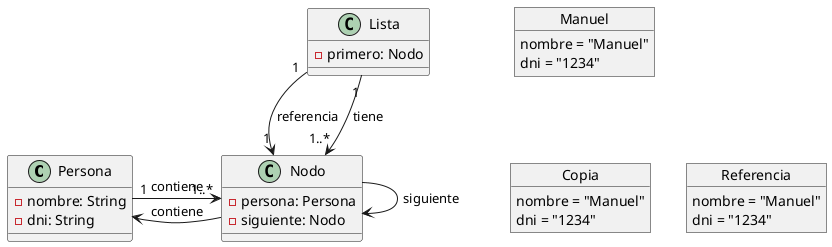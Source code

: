 @startuml

class Persona {
  - nombre: String
  - dni: String
}

class Nodo {
  - persona: Persona
  - siguiente: Nodo
}

class Lista {
  - primero: Nodo
}

Persona "1" --> "1..*" Nodo : contiene
Lista "1" --> "1" Nodo : referencia

' Relaciones de los objetos instanciados en el código
object Manuel {
  nombre = "Manuel"
  dni = "1234"
}

object Copia {
  nombre = "Manuel"
  dni = "1234"
}

object Referencia {
  nombre = "Manuel"
  dni = "1234"
}

Manuel -[hidden]-> Copia
Manuel -[hidden]-> Referencia

Lista "1" --> "1..*" Nodo : tiene

Nodo -> Persona : contiene
Nodo -> Nodo : siguiente

@enduml
